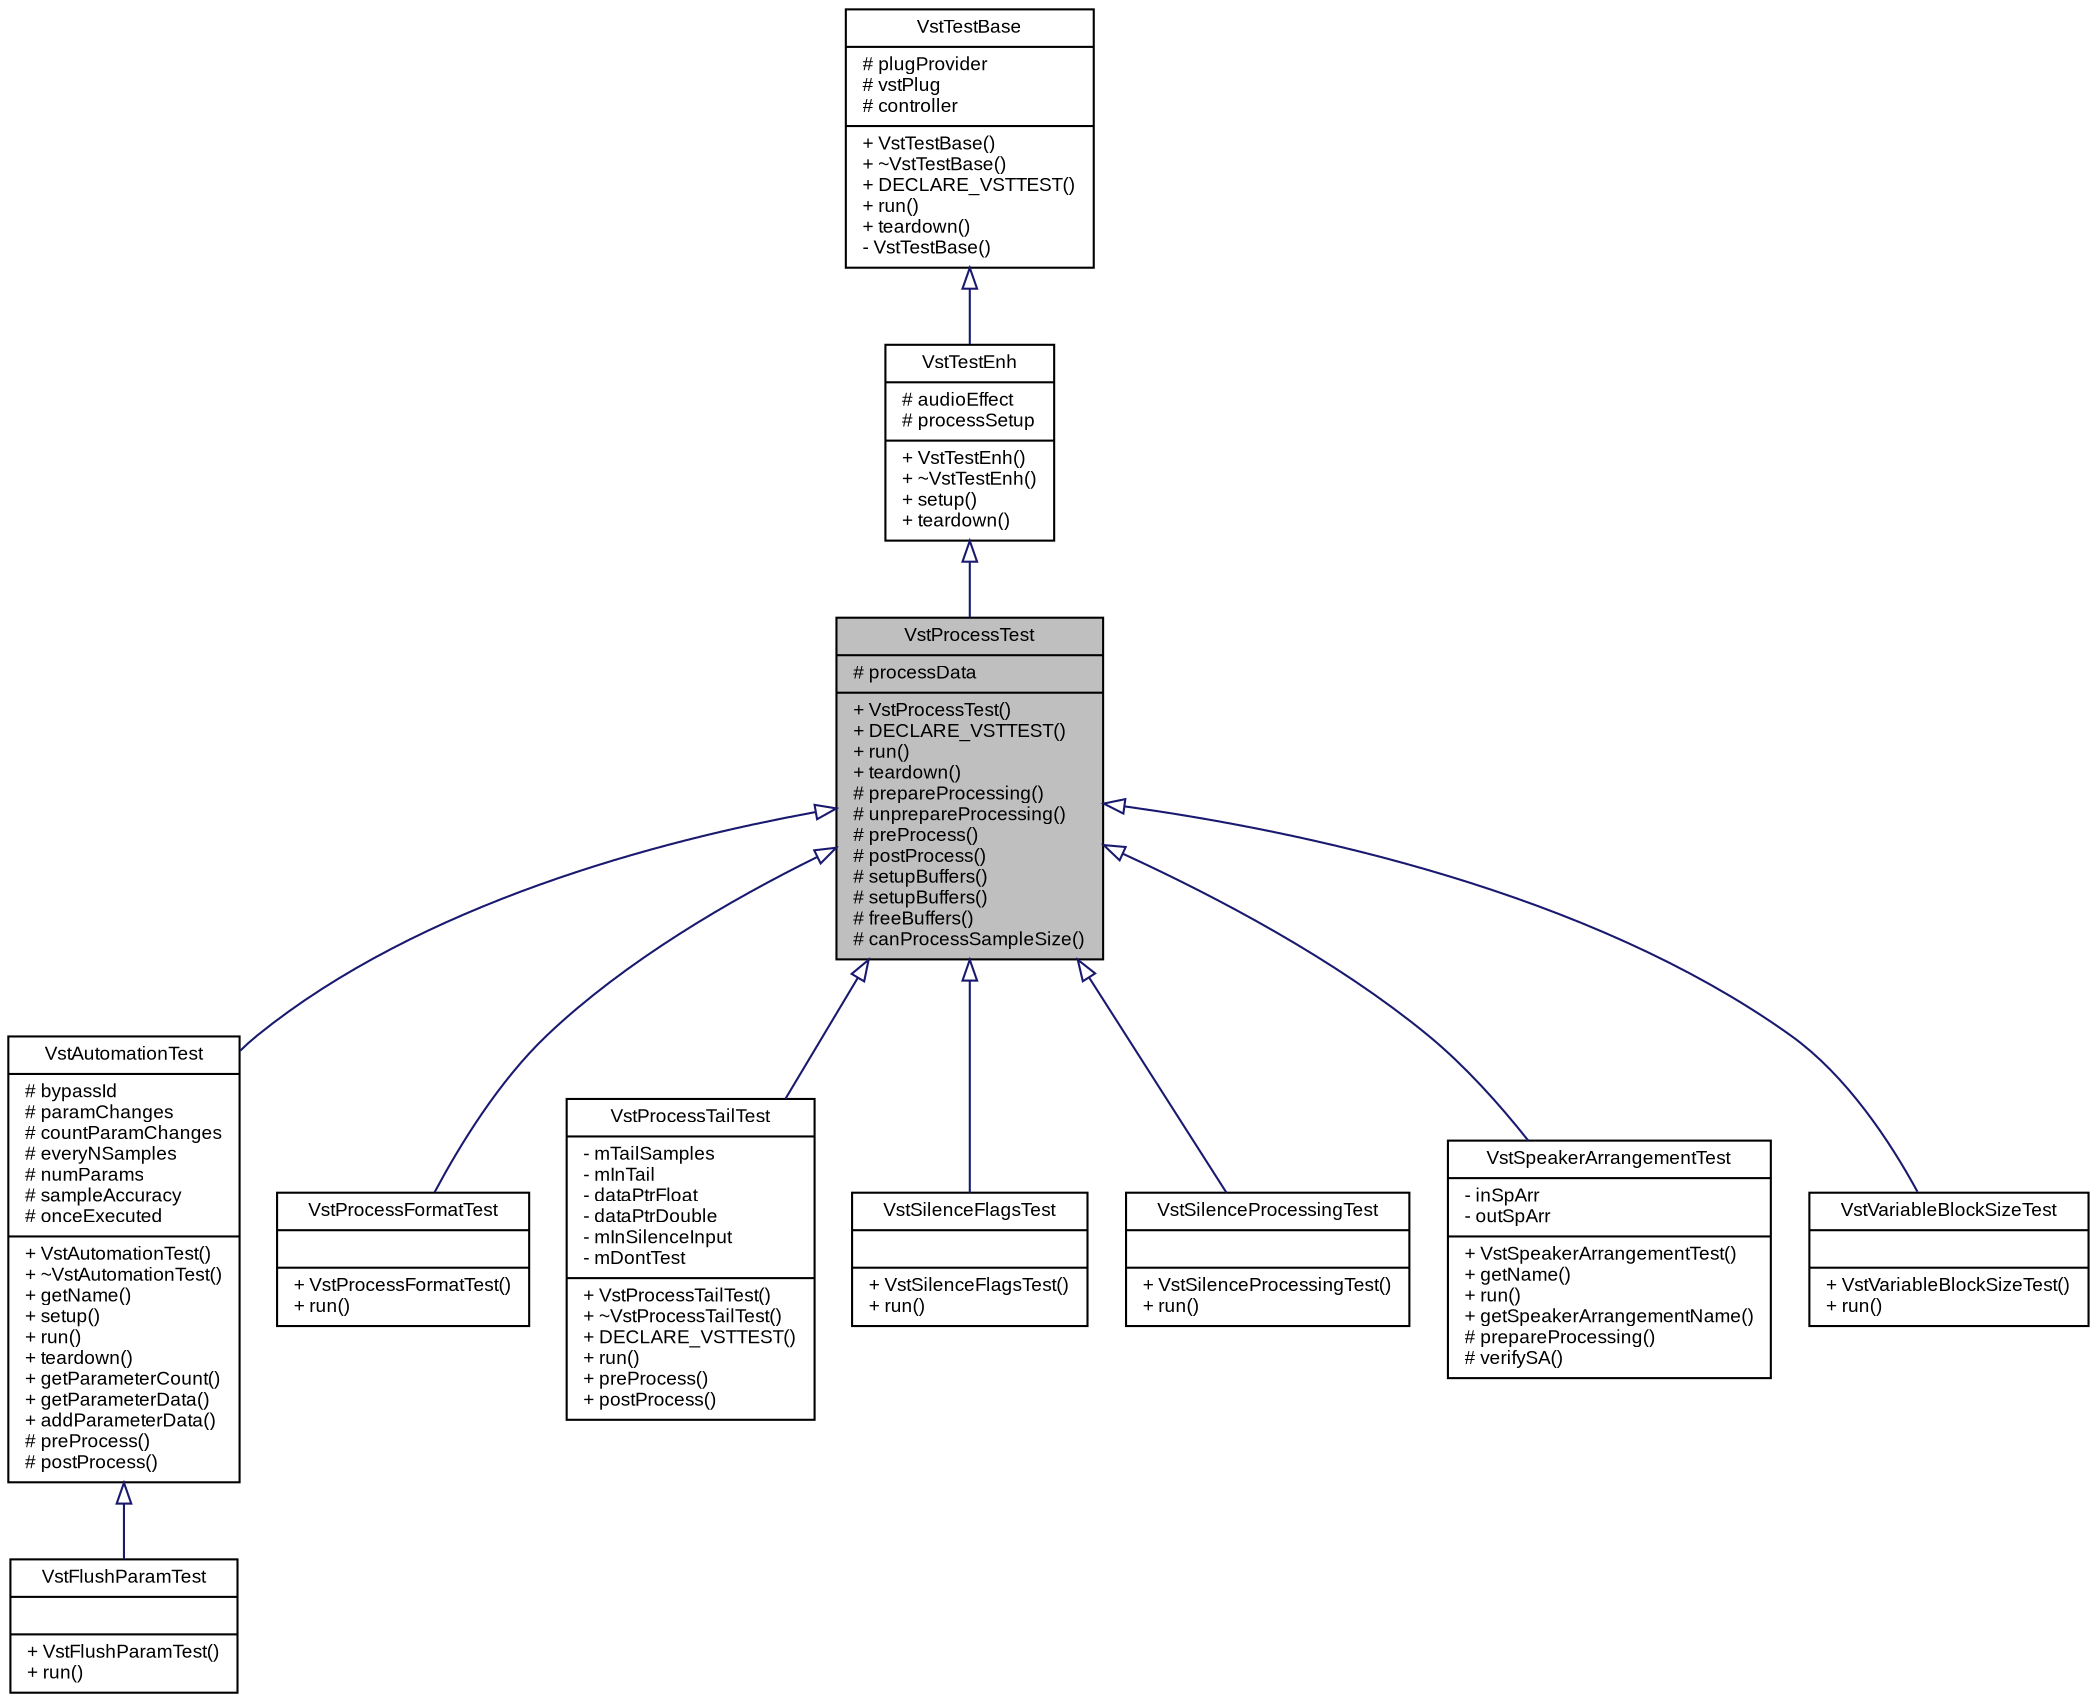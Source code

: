 digraph G
{
  bgcolor="transparent";
  edge [fontname="Arial",fontsize="9",labelfontname="Arial",labelfontsize="9"];
  node [fontname="Arial",fontsize="9",shape=record];
  Node1 [label="{VstProcessTest\n|# processData\l|+ VstProcessTest()\l+ DECLARE_VSTTEST()\l+ run()\l+ teardown()\l# prepareProcessing()\l# unprepareProcessing()\l# preProcess()\l# postProcess()\l# setupBuffers()\l# setupBuffers()\l# freeBuffers()\l# canProcessSampleSize()\l}",height=0.2,width=0.4,color="black", fillcolor="grey75", style="filled" fontcolor="black"];
  Node2 -> Node1 [dir=back,color="midnightblue",fontsize="9",style="solid",arrowtail="empty",fontname="Arial"];
  Node2 [label="{VstTestEnh\n|# audioEffect\l# processSetup\l|+ VstTestEnh()\l+ ~VstTestEnh()\l+ setup()\l+ teardown()\l}",height=0.2,width=0.4,color="black",URL="$classSteinberg_1_1Vst_1_1VstTestEnh.html",tooltip="Test Helper."];
  Node3 -> Node2 [dir=back,color="midnightblue",fontsize="9",style="solid",arrowtail="empty",fontname="Arial"];
  Node3 [label="{VstTestBase\n|# plugProvider\l# vstPlug\l# controller\l|+ VstTestBase()\l+ ~VstTestBase()\l+ DECLARE_VSTTEST()\l+ run()\l+ teardown()\l- VstTestBase()\l}",height=0.2,width=0.4,color="black",URL="$classSteinberg_1_1Vst_1_1VstTestBase.html",tooltip="Test Helper."];
  Node1 -> Node4 [dir=back,color="midnightblue",fontsize="9",style="solid",arrowtail="empty",fontname="Arial"];
  Node4 [label="{VstAutomationTest\n|# bypassId\l# paramChanges\l# countParamChanges\l# everyNSamples\l# numParams\l# sampleAccuracy\l# onceExecuted\l|+ VstAutomationTest()\l+ ~VstAutomationTest()\l+ getName()\l+ setup()\l+ run()\l+ teardown()\l+ getParameterCount()\l+ getParameterData()\l+ addParameterData()\l# preProcess()\l# postProcess()\l}",height=0.2,width=0.4,color="black",URL="$classSteinberg_1_1Vst_1_1VstAutomationTest.html",tooltip="Test Automation."];
  Node4 -> Node5 [dir=back,color="midnightblue",fontsize="9",style="solid",arrowtail="empty",fontname="Arial"];
  Node5 [label="{VstFlushParamTest\n||+ VstFlushParamTest()\l+ run()\l}",height=0.2,width=0.4,color="black",URL="$classSteinberg_1_1Vst_1_1VstFlushParamTest.html",tooltip="Test Parameters Flush (no Buffer)."];
  Node1 -> Node6 [dir=back,color="midnightblue",fontsize="9",style="solid",arrowtail="empty",fontname="Arial"];
  Node6 [label="{VstProcessFormatTest\n||+ VstProcessFormatTest()\l+ run()\l}",height=0.2,width=0.4,color="black",URL="$classSteinberg_1_1Vst_1_1VstProcessFormatTest.html",tooltip="Test Process Format."];
  Node1 -> Node7 [dir=back,color="midnightblue",fontsize="9",style="solid",arrowtail="empty",fontname="Arial"];
  Node7 [label="{VstProcessTailTest\n|- mTailSamples\l- mInTail\l- dataPtrFloat\l- dataPtrDouble\l- mInSilenceInput\l- mDontTest\l|+ VstProcessTailTest()\l+ ~VstProcessTailTest()\l+ DECLARE_VSTTEST()\l+ run()\l+ preProcess()\l+ postProcess()\l}",height=0.2,width=0.4,color="black",URL="$classSteinberg_1_1Vst_1_1VstProcessTailTest.html",tooltip="Test ProcesTail."];
  Node1 -> Node8 [dir=back,color="midnightblue",fontsize="9",style="solid",arrowtail="empty",fontname="Arial"];
  Node8 [label="{VstSilenceFlagsTest\n||+ VstSilenceFlagsTest()\l+ run()\l}",height=0.2,width=0.4,color="black",URL="$classSteinberg_1_1Vst_1_1VstSilenceFlagsTest.html",tooltip="Test Silence Flags."];
  Node1 -> Node9 [dir=back,color="midnightblue",fontsize="9",style="solid",arrowtail="empty",fontname="Arial"];
  Node9 [label="{VstSilenceProcessingTest\n||+ VstSilenceProcessingTest()\l+ run()\l}",height=0.2,width=0.4,color="black",URL="$classSteinberg_1_1Vst_1_1VstSilenceProcessingTest.html",tooltip="Test Silence Processing."];
  Node1 -> Node10 [dir=back,color="midnightblue",fontsize="9",style="solid",arrowtail="empty",fontname="Arial"];
  Node10 [label="{VstSpeakerArrangementTest\n|- inSpArr\l- outSpArr\l|+ VstSpeakerArrangementTest()\l+ getName()\l+ run()\l+ getSpeakerArrangementName()\l# prepareProcessing()\l# verifySA()\l}",height=0.2,width=0.4,color="black",URL="$classSteinberg_1_1Vst_1_1VstSpeakerArrangementTest.html",tooltip="Test Speaker Arrangement."];
  Node1 -> Node11 [dir=back,color="midnightblue",fontsize="9",style="solid",arrowtail="empty",fontname="Arial"];
  Node11 [label="{VstVariableBlockSizeTest\n||+ VstVariableBlockSizeTest()\l+ run()\l}",height=0.2,width=0.4,color="black",URL="$classSteinberg_1_1Vst_1_1VstVariableBlockSizeTest.html",tooltip="Test Variable Block Size."];
}

